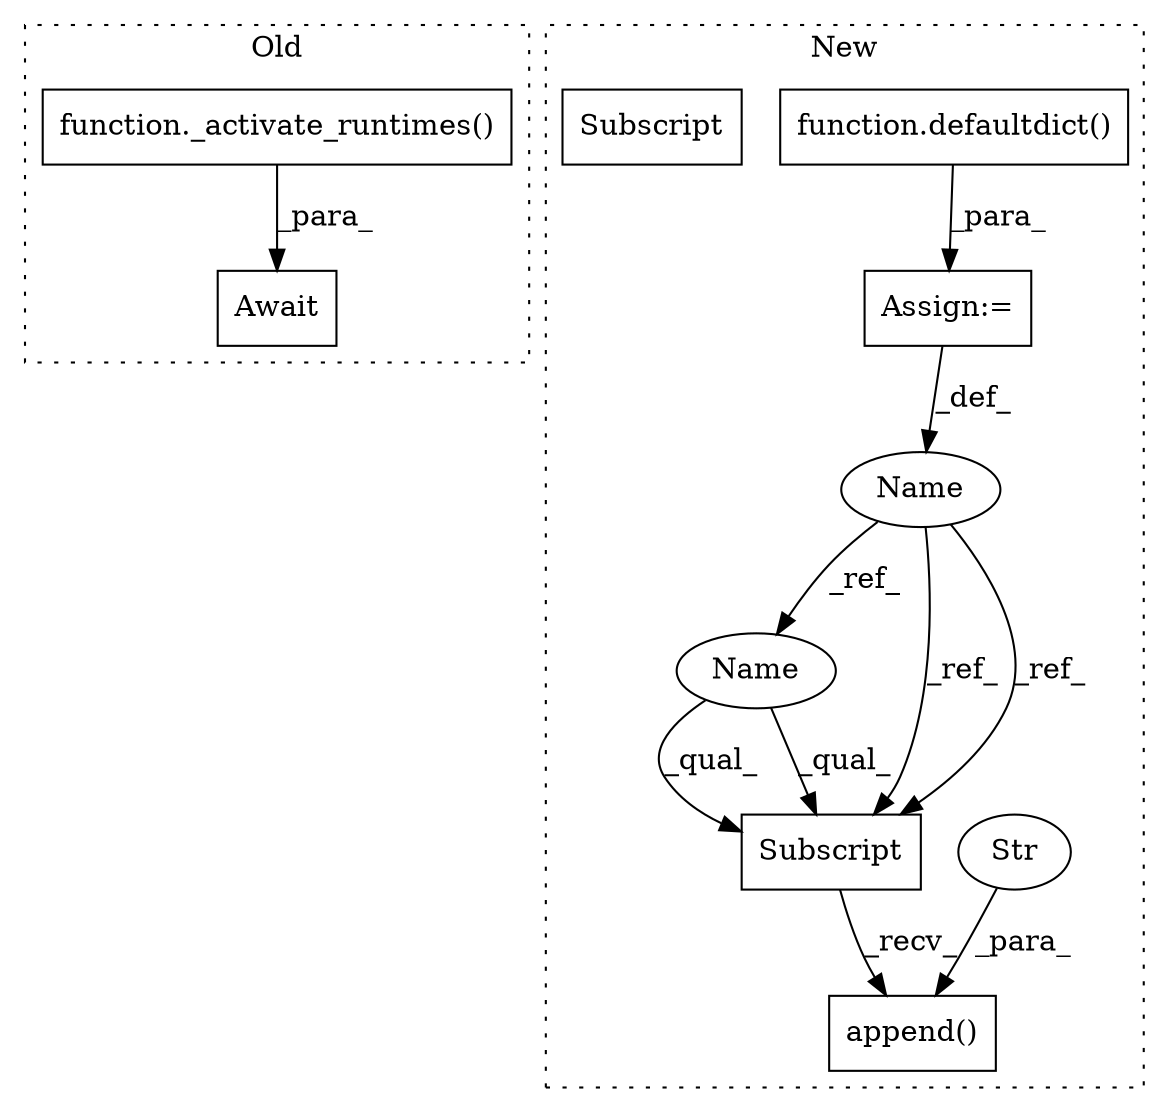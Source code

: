 digraph G {
subgraph cluster0 {
1 [label="Await" a="70" s="13330" l="6" shape="box"];
6 [label="function._activate_runtimes()" a="75" s="13336,13378" l="19,1" shape="box"];
label = "Old";
style="dotted";
}
subgraph cluster1 {
2 [label="append()" a="75" s="12949,13006" l="31,1" shape="box"];
3 [label="Assign:=" a="68" s="12571" l="3" shape="box"];
4 [label="Str" a="66" s="12980" l="26" shape="ellipse"];
5 [label="function.defaultdict()" a="75" s="12574,12590" l="12,1" shape="box"];
7 [label="Name" a="87" s="12551" l="20" shape="ellipse"];
8 [label="Subscript" a="63" s="12949,0" l="23,0" shape="box"];
9 [label="Name" a="87" s="12949" l="20" shape="ellipse"];
10 [label="Subscript" a="63" s="12949,0" l="23,0" shape="box"];
label = "New";
style="dotted";
}
3 -> 7 [label="_def_"];
4 -> 2 [label="_para_"];
5 -> 3 [label="_para_"];
6 -> 1 [label="_para_"];
7 -> 10 [label="_ref_"];
7 -> 9 [label="_ref_"];
7 -> 10 [label="_ref_"];
9 -> 10 [label="_qual_"];
9 -> 10 [label="_qual_"];
10 -> 2 [label="_recv_"];
}